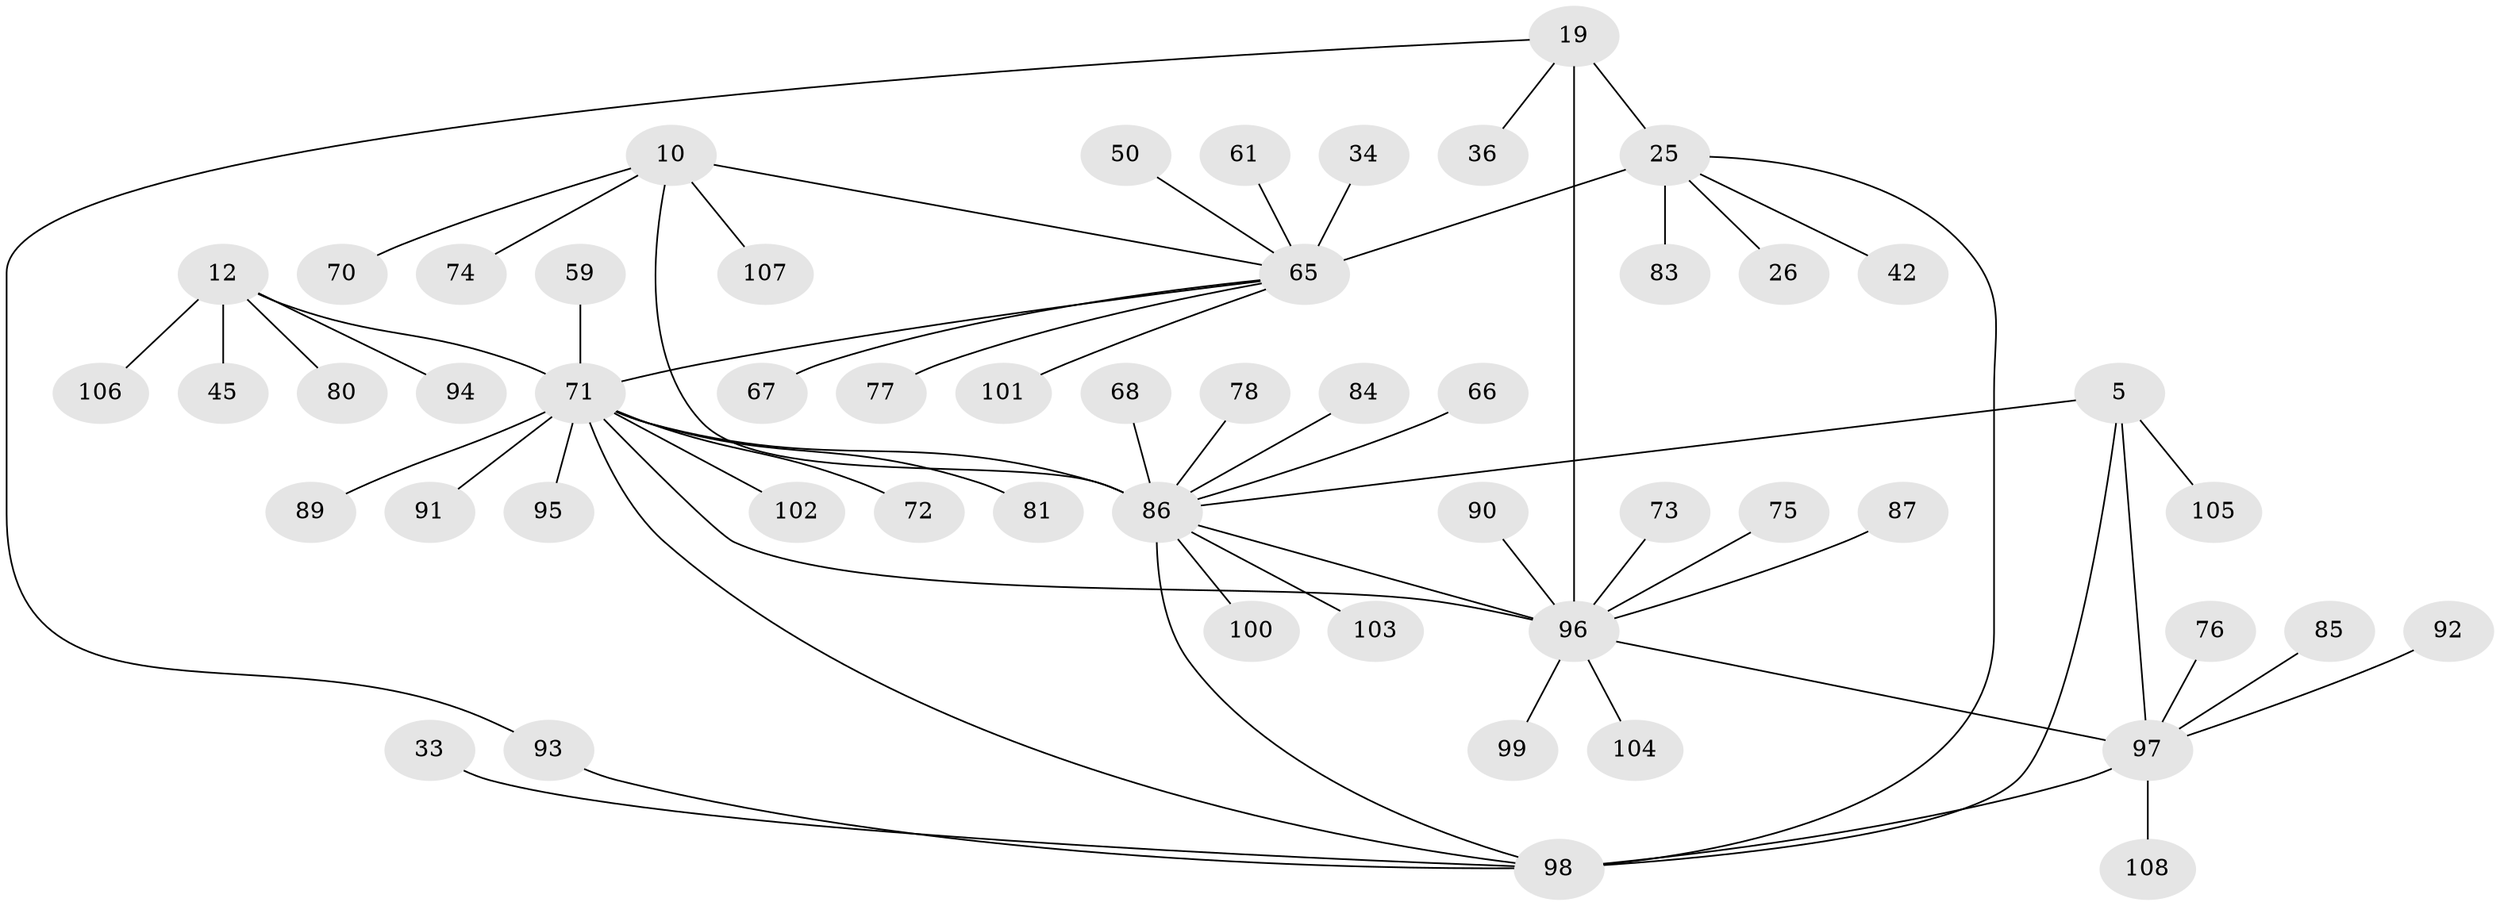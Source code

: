 // original degree distribution, {12: 0.009259259259259259, 5: 0.037037037037037035, 10: 0.018518518518518517, 6: 0.05555555555555555, 8: 0.037037037037037035, 11: 0.018518518518518517, 7: 0.027777777777777776, 9: 0.027777777777777776, 1: 0.5740740740740741, 2: 0.1388888888888889, 3: 0.05555555555555555}
// Generated by graph-tools (version 1.1) at 2025/54/03/09/25 04:54:58]
// undirected, 54 vertices, 62 edges
graph export_dot {
graph [start="1"]
  node [color=gray90,style=filled];
  5 [super="+2"];
  10 [super="+7"];
  12 [super="+11"];
  19 [super="+17"];
  25 [super="+23"];
  26;
  33 [super="+27"];
  34;
  36;
  42;
  45;
  50;
  59;
  61;
  65 [super="+22+24"];
  66;
  67;
  68;
  70;
  71 [super="+13+49+15+53"];
  72;
  73;
  74;
  75 [super="+60"];
  76;
  77;
  78;
  80;
  81;
  83;
  84;
  85 [super="+57"];
  86 [super="+62+9+31+38+41+44"];
  87;
  89;
  90 [super="+54"];
  91 [super="+56"];
  92;
  93 [super="+48"];
  94 [super="+88"];
  95 [super="+46"];
  96 [super="+69"];
  97 [super="+4+55+58"];
  98 [super="+63+51"];
  99 [super="+82"];
  100;
  101;
  102;
  103 [super="+43"];
  104;
  105;
  106;
  107;
  108 [super="+28"];
  5 -- 105;
  5 -- 98 [weight=2];
  5 -- 86;
  5 -- 97 [weight=4];
  10 -- 70;
  10 -- 107;
  10 -- 74;
  10 -- 86 [weight=6];
  10 -- 65;
  12 -- 45;
  12 -- 80;
  12 -- 106;
  12 -- 94;
  12 -- 71 [weight=6];
  19 -- 36;
  19 -- 25;
  19 -- 93;
  19 -- 96 [weight=6];
  25 -- 42;
  25 -- 83;
  25 -- 26;
  25 -- 98 [weight=3];
  25 -- 65 [weight=6];
  33 -- 98;
  34 -- 65;
  50 -- 65;
  59 -- 71;
  61 -- 65;
  65 -- 101;
  65 -- 77;
  65 -- 67;
  65 -- 71;
  66 -- 86;
  68 -- 86;
  71 -- 72;
  71 -- 81;
  71 -- 86;
  71 -- 98 [weight=3];
  71 -- 102;
  71 -- 89;
  71 -- 91;
  71 -- 95;
  71 -- 96;
  73 -- 96;
  75 -- 96;
  76 -- 97;
  78 -- 86;
  84 -- 86;
  85 -- 97;
  86 -- 98 [weight=2];
  86 -- 100;
  86 -- 103;
  86 -- 96;
  87 -- 96;
  90 -- 96;
  92 -- 97;
  93 -- 98;
  96 -- 97;
  96 -- 99;
  96 -- 104;
  97 -- 98 [weight=2];
  97 -- 108;
}
